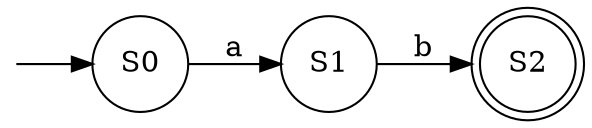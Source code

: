 digraph finite_state_machine {
    rankdir=LR;
    size="8,5"
    node [shape = point, color=white, fontcolor=white]; start;
    node [shape = doublecircle, color=black, fontcolor=black]; S2;
    node [shape = circle];
    start -> S0;
    S0 -> S1 [ label = "a" ];
    S1 -> S2 [ label = "b" ];
}
